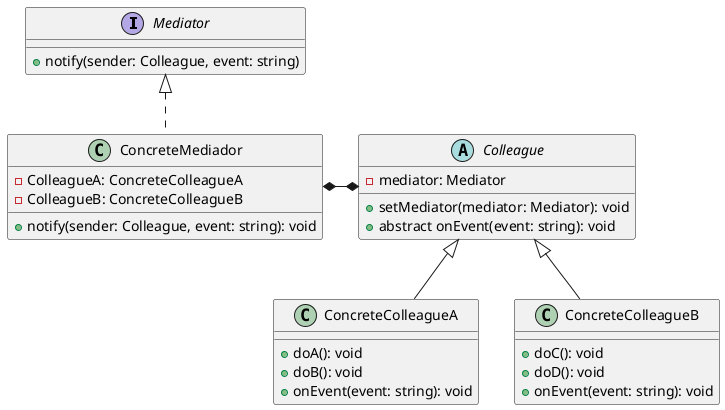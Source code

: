 @startuml mediator

interface Mediator {
  + notify(sender: Colleague, event: string)
}

abstract class Colleague {
  - mediator: Mediator
  + setMediator(mediator: Mediator): void
  + abstract onEvent(event: string): void
}

class ConcreteColleagueA {
  + doA(): void
  + doB(): void
  + onEvent(event: string): void
}

class ConcreteColleagueB {
  + doC(): void
  + doD(): void
  + onEvent(event: string): void
}

class ConcreteMediador {
  - ColleagueA: ConcreteColleagueA
  - ColleagueB: ConcreteColleagueB
  + notify(sender: Colleague, event: string): void
}

Mediator <|.. ConcreteMediador
Colleague <|-- ConcreteColleagueA
Colleague <|-- ConcreteColleagueB
ConcreteMediador *-right-* Colleague

@enduml